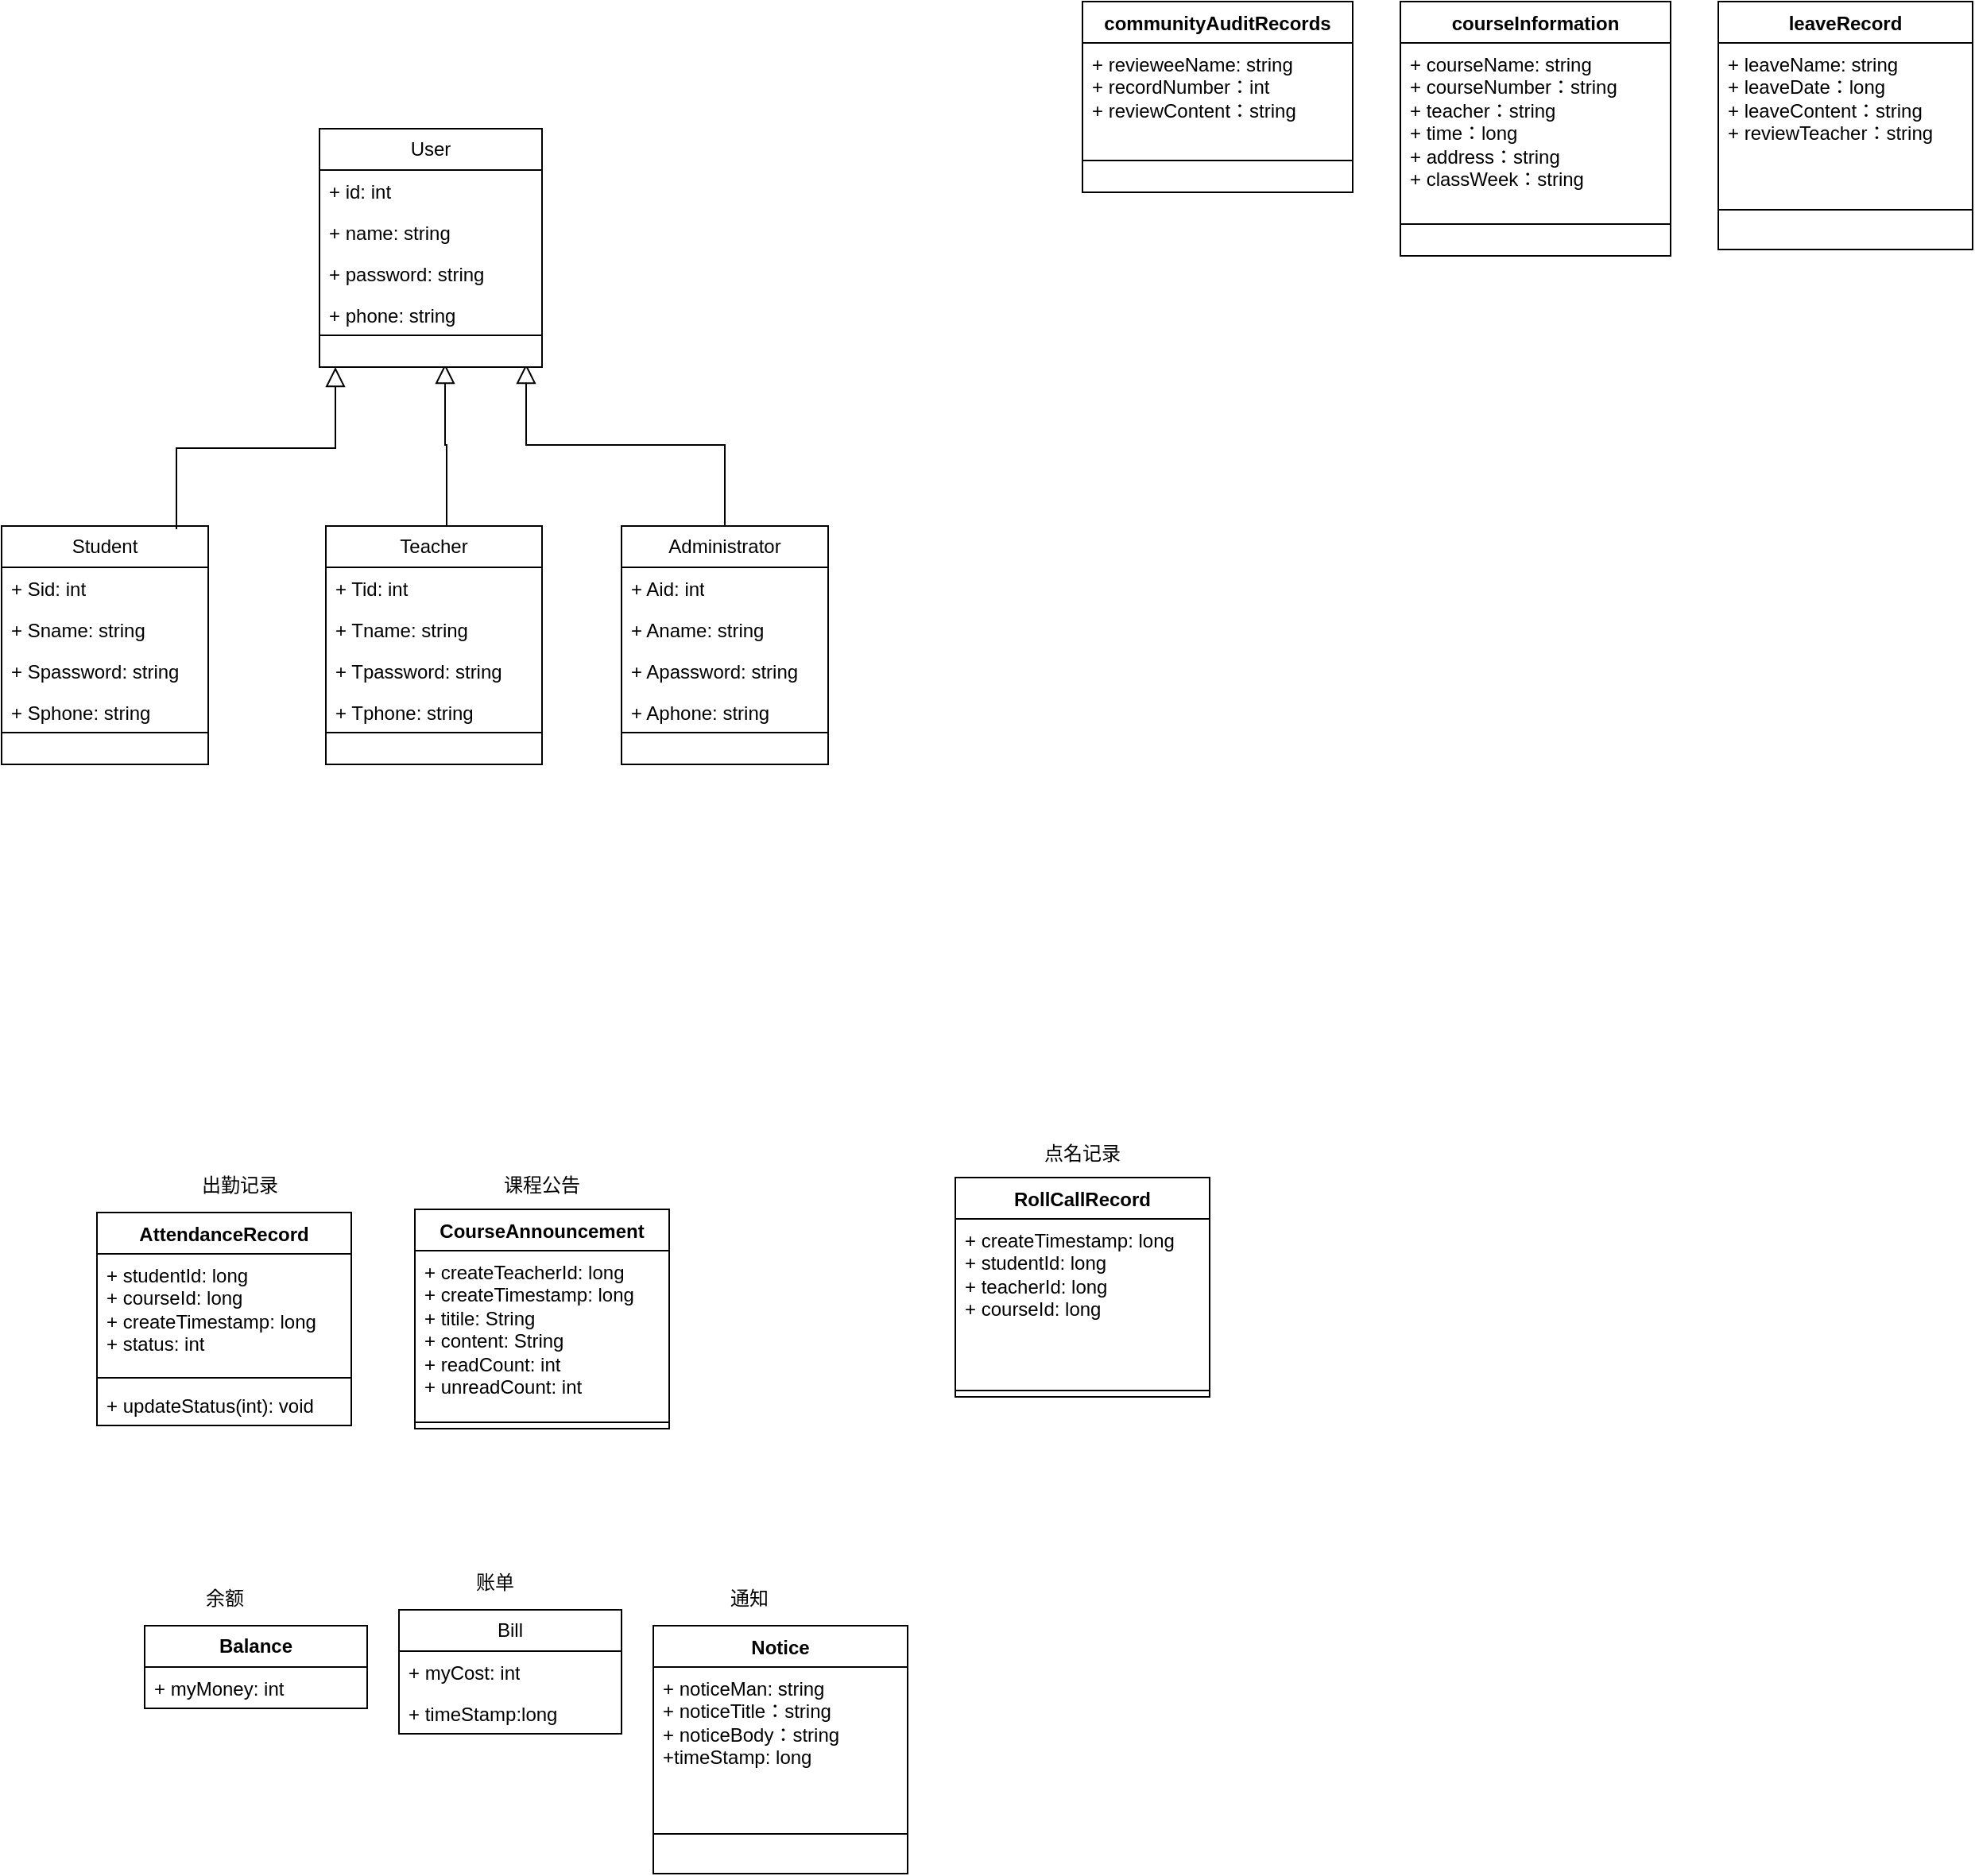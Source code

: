 <mxfile version="22.0.8" type="github">
  <diagram name="第 1 页" id="zIe4UrTv8okEE7L5FqvO">
    <mxGraphModel dx="161676" dy="1103" grid="1" gridSize="10" guides="1" tooltips="1" connect="1" arrows="1" fold="1" page="1" pageScale="1" pageWidth="160000" pageHeight="160000" math="0" shadow="0">
      <root>
        <mxCell id="0" />
        <mxCell id="1" parent="0" />
        <mxCell id="KUMDIYQyfbs7Eg68jW0B-5" value="communityAuditRecords" style="swimlane;fontStyle=1;align=center;verticalAlign=top;childLayout=stackLayout;horizontal=1;startSize=26;horizontalStack=0;resizeParent=1;resizeParentMax=0;resizeLast=0;collapsible=1;marginBottom=0;whiteSpace=wrap;html=1;" parent="1" vertex="1">
          <mxGeometry x="670" y="240" width="170" height="120" as="geometry" />
        </mxCell>
        <mxCell id="KUMDIYQyfbs7Eg68jW0B-6" value="+ revieweeName: string&lt;br&gt;+ recordNumber：int&lt;br&gt;+ reviewContent：string" style="text;strokeColor=none;fillColor=none;align=left;verticalAlign=top;spacingLeft=4;spacingRight=4;overflow=hidden;rotatable=0;points=[[0,0.5],[1,0.5]];portConstraint=eastwest;whiteSpace=wrap;html=1;" parent="KUMDIYQyfbs7Eg68jW0B-5" vertex="1">
          <mxGeometry y="26" width="170" height="54" as="geometry" />
        </mxCell>
        <mxCell id="KUMDIYQyfbs7Eg68jW0B-7" value="" style="line;strokeWidth=1;fillColor=none;align=left;verticalAlign=middle;spacingTop=-1;spacingLeft=3;spacingRight=3;rotatable=0;labelPosition=right;points=[];portConstraint=eastwest;strokeColor=inherit;" parent="KUMDIYQyfbs7Eg68jW0B-5" vertex="1">
          <mxGeometry y="80" width="170" height="40" as="geometry" />
        </mxCell>
        <mxCell id="aYIBOgwcTS0JizsvdwNX-2" value="AttendanceRecord" style="swimlane;fontStyle=1;align=center;verticalAlign=top;childLayout=stackLayout;horizontal=1;startSize=26;horizontalStack=0;resizeParent=1;resizeParentMax=0;resizeLast=0;collapsible=1;marginBottom=0;whiteSpace=wrap;html=1;" vertex="1" parent="1">
          <mxGeometry x="50" y="1002" width="160" height="134" as="geometry">
            <mxRectangle x="380" y="400" width="150" height="30" as="alternateBounds" />
          </mxGeometry>
        </mxCell>
        <mxCell id="aYIBOgwcTS0JizsvdwNX-3" value="&lt;div&gt;+ studentId: long&lt;/div&gt;&lt;div&gt;+ courseId: long&lt;/div&gt;&lt;div&gt;+ createTimestamp: long&lt;br&gt;&lt;/div&gt;&lt;div&gt;+ status: int&lt;br&gt;&lt;/div&gt;" style="text;strokeColor=none;fillColor=none;align=left;verticalAlign=top;spacingLeft=4;spacingRight=4;overflow=hidden;rotatable=0;points=[[0,0.5],[1,0.5]];portConstraint=eastwest;whiteSpace=wrap;html=1;" vertex="1" parent="aYIBOgwcTS0JizsvdwNX-2">
          <mxGeometry y="26" width="160" height="74" as="geometry" />
        </mxCell>
        <mxCell id="aYIBOgwcTS0JizsvdwNX-4" value="" style="line;strokeWidth=1;fillColor=none;align=left;verticalAlign=middle;spacingTop=-1;spacingLeft=3;spacingRight=3;rotatable=0;labelPosition=right;points=[];portConstraint=eastwest;strokeColor=inherit;" vertex="1" parent="aYIBOgwcTS0JizsvdwNX-2">
          <mxGeometry y="100" width="160" height="8" as="geometry" />
        </mxCell>
        <mxCell id="aYIBOgwcTS0JizsvdwNX-5" value="+ updateStatus(int): void" style="text;strokeColor=none;fillColor=none;align=left;verticalAlign=top;spacingLeft=4;spacingRight=4;overflow=hidden;rotatable=0;points=[[0,0.5],[1,0.5]];portConstraint=eastwest;whiteSpace=wrap;html=1;" vertex="1" parent="aYIBOgwcTS0JizsvdwNX-2">
          <mxGeometry y="108" width="160" height="26" as="geometry" />
        </mxCell>
        <mxCell id="KUMDIYQyfbs7Eg68jW0B-9" value="courseInformation" style="swimlane;fontStyle=1;align=center;verticalAlign=top;childLayout=stackLayout;horizontal=1;startSize=26;horizontalStack=0;resizeParent=1;resizeParentMax=0;resizeLast=0;collapsible=1;marginBottom=0;whiteSpace=wrap;html=1;" parent="1" vertex="1">
          <mxGeometry x="870" y="240" width="170" height="160" as="geometry" />
        </mxCell>
        <mxCell id="KUMDIYQyfbs7Eg68jW0B-10" value="+ courseName: string&lt;br&gt;+ courseNumber：string&lt;br&gt;+ teacher：string&lt;br&gt;+ time：long&lt;br&gt;+ address：string&lt;br&gt;+ classWeek：string" style="text;strokeColor=none;fillColor=none;align=left;verticalAlign=top;spacingLeft=4;spacingRight=4;overflow=hidden;rotatable=0;points=[[0,0.5],[1,0.5]];portConstraint=eastwest;whiteSpace=wrap;html=1;" parent="KUMDIYQyfbs7Eg68jW0B-9" vertex="1">
          <mxGeometry y="26" width="170" height="94" as="geometry" />
        </mxCell>
        <mxCell id="KUMDIYQyfbs7Eg68jW0B-11" value="" style="line;strokeWidth=1;fillColor=none;align=left;verticalAlign=middle;spacingTop=-1;spacingLeft=3;spacingRight=3;rotatable=0;labelPosition=right;points=[];portConstraint=eastwest;strokeColor=inherit;" parent="KUMDIYQyfbs7Eg68jW0B-9" vertex="1">
          <mxGeometry y="120" width="170" height="40" as="geometry" />
        </mxCell>
        <mxCell id="aYIBOgwcTS0JizsvdwNX-6" value="CourseAnnouncement" style="swimlane;fontStyle=1;align=center;verticalAlign=top;childLayout=stackLayout;horizontal=1;startSize=26;horizontalStack=0;resizeParent=1;resizeParentMax=0;resizeLast=0;collapsible=1;marginBottom=0;whiteSpace=wrap;html=1;" vertex="1" parent="1">
          <mxGeometry x="250" y="1000" width="160" height="138" as="geometry" />
        </mxCell>
        <mxCell id="aYIBOgwcTS0JizsvdwNX-7" value="&lt;div&gt;+ createTeacherId: long&lt;/div&gt;&lt;div&gt;+ createTimestamp: long&lt;br&gt;&lt;/div&gt;&lt;div&gt;+ titile: String&lt;/div&gt;&lt;div&gt;+ content: String&lt;/div&gt;&lt;div&gt;+ readCount: int&lt;/div&gt;&lt;div&gt;+ unreadCount: int&lt;br&gt;&lt;/div&gt;" style="text;strokeColor=none;fillColor=none;align=left;verticalAlign=top;spacingLeft=4;spacingRight=4;overflow=hidden;rotatable=0;points=[[0,0.5],[1,0.5]];portConstraint=eastwest;whiteSpace=wrap;html=1;" vertex="1" parent="aYIBOgwcTS0JizsvdwNX-6">
          <mxGeometry y="26" width="160" height="104" as="geometry" />
        </mxCell>
        <mxCell id="aYIBOgwcTS0JizsvdwNX-8" value="" style="line;strokeWidth=1;fillColor=none;align=left;verticalAlign=middle;spacingTop=-1;spacingLeft=3;spacingRight=3;rotatable=0;labelPosition=right;points=[];portConstraint=eastwest;strokeColor=inherit;" vertex="1" parent="aYIBOgwcTS0JizsvdwNX-6">
          <mxGeometry y="130" width="160" height="8" as="geometry" />
        </mxCell>
        <mxCell id="KUMDIYQyfbs7Eg68jW0B-13" value="leaveRecord" style="swimlane;fontStyle=1;align=center;verticalAlign=top;childLayout=stackLayout;horizontal=1;startSize=26;horizontalStack=0;resizeParent=1;resizeParentMax=0;resizeLast=0;collapsible=1;marginBottom=0;whiteSpace=wrap;html=1;" parent="1" vertex="1">
          <mxGeometry x="1070" y="240" width="160" height="156" as="geometry" />
        </mxCell>
        <mxCell id="KUMDIYQyfbs7Eg68jW0B-14" value="+ leaveName: string&lt;br&gt;+ leaveDate：long&lt;br&gt;+ leaveContent：string&lt;br&gt;+ reviewTeacher：string" style="text;strokeColor=none;fillColor=none;align=left;verticalAlign=top;spacingLeft=4;spacingRight=4;overflow=hidden;rotatable=0;points=[[0,0.5],[1,0.5]];portConstraint=eastwest;whiteSpace=wrap;html=1;" parent="KUMDIYQyfbs7Eg68jW0B-13" vertex="1">
          <mxGeometry y="26" width="160" height="80" as="geometry" />
        </mxCell>
        <mxCell id="KUMDIYQyfbs7Eg68jW0B-15" value="" style="line;strokeWidth=1;fillColor=none;align=left;verticalAlign=middle;spacingTop=-1;spacingLeft=3;spacingRight=3;rotatable=0;labelPosition=right;points=[];portConstraint=eastwest;strokeColor=inherit;" parent="KUMDIYQyfbs7Eg68jW0B-13" vertex="1">
          <mxGeometry y="106" width="160" height="50" as="geometry" />
        </mxCell>
        <mxCell id="TnlQ_fzhqbLtlJ6JSV3w-5" value="&lt;b&gt;Balance&lt;/b&gt;" style="swimlane;fontStyle=0;childLayout=stackLayout;horizontal=1;startSize=26;fillColor=none;horizontalStack=0;resizeParent=1;resizeParentMax=0;resizeLast=0;collapsible=1;marginBottom=0;whiteSpace=wrap;html=1;" vertex="1" parent="1">
          <mxGeometry x="80" y="1262" width="140" height="52" as="geometry" />
        </mxCell>
        <mxCell id="TnlQ_fzhqbLtlJ6JSV3w-6" value="+ myMoney: int" style="text;strokeColor=none;fillColor=none;align=left;verticalAlign=top;spacingLeft=4;spacingRight=4;overflow=hidden;rotatable=0;points=[[0,0.5],[1,0.5]];portConstraint=eastwest;whiteSpace=wrap;html=1;" vertex="1" parent="TnlQ_fzhqbLtlJ6JSV3w-5">
          <mxGeometry y="26" width="140" height="26" as="geometry" />
        </mxCell>
        <mxCell id="aYIBOgwcTS0JizsvdwNX-10" value="RollCallRecord" style="swimlane;fontStyle=1;align=center;verticalAlign=top;childLayout=stackLayout;horizontal=1;startSize=26;horizontalStack=0;resizeParent=1;resizeParentMax=0;resizeLast=0;collapsible=1;marginBottom=0;whiteSpace=wrap;html=1;" vertex="1" parent="1">
          <mxGeometry x="590" y="980" width="160" height="138" as="geometry" />
        </mxCell>
        <mxCell id="aYIBOgwcTS0JizsvdwNX-11" value="&lt;div&gt;+ createTimestamp: long&lt;/div&gt;&lt;div&gt;+ studentId: long&lt;/div&gt;&lt;div&gt;+ teacherId: long&lt;/div&gt;&lt;div&gt;+ courseId: long&lt;/div&gt;" style="text;strokeColor=none;fillColor=none;align=left;verticalAlign=top;spacingLeft=4;spacingRight=4;overflow=hidden;rotatable=0;points=[[0,0.5],[1,0.5]];portConstraint=eastwest;whiteSpace=wrap;html=1;" vertex="1" parent="aYIBOgwcTS0JizsvdwNX-10">
          <mxGeometry y="26" width="160" height="104" as="geometry" />
        </mxCell>
        <mxCell id="aYIBOgwcTS0JizsvdwNX-12" value="" style="line;strokeWidth=1;fillColor=none;align=left;verticalAlign=middle;spacingTop=-1;spacingLeft=3;spacingRight=3;rotatable=0;labelPosition=right;points=[];portConstraint=eastwest;strokeColor=inherit;" vertex="1" parent="aYIBOgwcTS0JizsvdwNX-10">
          <mxGeometry y="130" width="160" height="8" as="geometry" />
        </mxCell>
        <mxCell id="TnlQ_fzhqbLtlJ6JSV3w-9" value="Bill" style="swimlane;fontStyle=0;childLayout=stackLayout;horizontal=1;startSize=26;fillColor=none;horizontalStack=0;resizeParent=1;resizeParentMax=0;resizeLast=0;collapsible=1;marginBottom=0;whiteSpace=wrap;html=1;" vertex="1" parent="1">
          <mxGeometry x="240" y="1252" width="140" height="78" as="geometry" />
        </mxCell>
        <mxCell id="TnlQ_fzhqbLtlJ6JSV3w-10" value="+ myCost: int" style="text;strokeColor=none;fillColor=none;align=left;verticalAlign=top;spacingLeft=4;spacingRight=4;overflow=hidden;rotatable=0;points=[[0,0.5],[1,0.5]];portConstraint=eastwest;whiteSpace=wrap;html=1;" vertex="1" parent="TnlQ_fzhqbLtlJ6JSV3w-9">
          <mxGeometry y="26" width="140" height="26" as="geometry" />
        </mxCell>
        <mxCell id="TnlQ_fzhqbLtlJ6JSV3w-11" value="+ timeStamp:long" style="text;strokeColor=none;fillColor=none;align=left;verticalAlign=top;spacingLeft=4;spacingRight=4;overflow=hidden;rotatable=0;points=[[0,0.5],[1,0.5]];portConstraint=eastwest;whiteSpace=wrap;html=1;" vertex="1" parent="TnlQ_fzhqbLtlJ6JSV3w-9">
          <mxGeometry y="52" width="140" height="26" as="geometry" />
        </mxCell>
        <mxCell id="aYIBOgwcTS0JizsvdwNX-14" value="出勤记录" style="text;html=1;strokeColor=none;fillColor=none;align=center;verticalAlign=middle;whiteSpace=wrap;rounded=0;" vertex="1" parent="1">
          <mxGeometry x="110" y="970" width="60" height="30" as="geometry" />
        </mxCell>
        <mxCell id="TnlQ_fzhqbLtlJ6JSV3w-24" value="Notice" style="swimlane;fontStyle=1;align=center;verticalAlign=top;childLayout=stackLayout;horizontal=1;startSize=26;horizontalStack=0;resizeParent=1;resizeParentMax=0;resizeLast=0;collapsible=1;marginBottom=0;whiteSpace=wrap;html=1;" vertex="1" parent="1">
          <mxGeometry x="400" y="1262" width="160" height="156" as="geometry" />
        </mxCell>
        <mxCell id="TnlQ_fzhqbLtlJ6JSV3w-25" value="+ noticeMan: string&lt;br&gt;+ noticeTitle：string&lt;br&gt;+ noticeBody：string&lt;br&gt;+timeStamp: long" style="text;strokeColor=none;fillColor=none;align=left;verticalAlign=top;spacingLeft=4;spacingRight=4;overflow=hidden;rotatable=0;points=[[0,0.5],[1,0.5]];portConstraint=eastwest;whiteSpace=wrap;html=1;" vertex="1" parent="TnlQ_fzhqbLtlJ6JSV3w-24">
          <mxGeometry y="26" width="160" height="80" as="geometry" />
        </mxCell>
        <mxCell id="TnlQ_fzhqbLtlJ6JSV3w-26" value="" style="line;strokeWidth=1;fillColor=none;align=left;verticalAlign=middle;spacingTop=-1;spacingLeft=3;spacingRight=3;rotatable=0;labelPosition=right;points=[];portConstraint=eastwest;strokeColor=inherit;" vertex="1" parent="TnlQ_fzhqbLtlJ6JSV3w-24">
          <mxGeometry y="106" width="160" height="50" as="geometry" />
        </mxCell>
        <mxCell id="aYIBOgwcTS0JizsvdwNX-15" value="课程公告" style="text;html=1;strokeColor=none;fillColor=none;align=center;verticalAlign=middle;whiteSpace=wrap;rounded=0;" vertex="1" parent="1">
          <mxGeometry x="300" y="970" width="60" height="30" as="geometry" />
        </mxCell>
        <mxCell id="aYIBOgwcTS0JizsvdwNX-16" value="点名记录" style="text;html=1;strokeColor=none;fillColor=none;align=center;verticalAlign=middle;whiteSpace=wrap;rounded=0;" vertex="1" parent="1">
          <mxGeometry x="640" y="950" width="60" height="30" as="geometry" />
        </mxCell>
        <mxCell id="TnlQ_fzhqbLtlJ6JSV3w-27" value="余额" style="text;html=1;align=center;verticalAlign=middle;resizable=0;points=[];autosize=1;strokeColor=none;fillColor=none;" vertex="1" parent="1">
          <mxGeometry x="105" y="1230" width="50" height="30" as="geometry" />
        </mxCell>
        <mxCell id="TnlQ_fzhqbLtlJ6JSV3w-28" value="账单" style="text;html=1;align=center;verticalAlign=middle;resizable=0;points=[];autosize=1;strokeColor=none;fillColor=none;" vertex="1" parent="1">
          <mxGeometry x="275" y="1220" width="50" height="30" as="geometry" />
        </mxCell>
        <mxCell id="TnlQ_fzhqbLtlJ6JSV3w-29" value="通知" style="text;html=1;align=center;verticalAlign=middle;resizable=0;points=[];autosize=1;strokeColor=none;fillColor=none;" vertex="1" parent="1">
          <mxGeometry x="435" y="1230" width="50" height="30" as="geometry" />
        </mxCell>
        <mxCell id="V1L4mzFqISoj9rcl3Flj-1" value="" style="endArrow=block;endSize=10;endFill=0;shadow=0;strokeWidth=1;rounded=0;edgeStyle=elbowEdgeStyle;elbow=vertical;" edge="1" parent="1">
          <mxGeometry width="160" relative="1" as="geometry">
            <mxPoint x="100" y="572" as="sourcePoint" />
            <mxPoint x="200" y="470" as="targetPoint" />
          </mxGeometry>
        </mxCell>
        <mxCell id="V1L4mzFqISoj9rcl3Flj-2" value="" style="endArrow=block;endSize=10;endFill=0;shadow=0;strokeWidth=1;rounded=0;edgeStyle=elbowEdgeStyle;elbow=vertical;" edge="1" parent="1" source="V1L4mzFqISoj9rcl3Flj-14">
          <mxGeometry width="160" relative="1" as="geometry">
            <mxPoint x="430" y="570" as="sourcePoint" />
            <mxPoint x="320" y="468" as="targetPoint" />
          </mxGeometry>
        </mxCell>
        <mxCell id="V1L4mzFqISoj9rcl3Flj-3" value="User" style="swimlane;fontStyle=0;childLayout=stackLayout;horizontal=1;startSize=26;fillColor=none;horizontalStack=0;resizeParent=1;resizeParentMax=0;resizeLast=0;collapsible=1;marginBottom=0;whiteSpace=wrap;html=1;" vertex="1" parent="1">
          <mxGeometry x="190" y="320" width="140" height="130" as="geometry" />
        </mxCell>
        <mxCell id="V1L4mzFqISoj9rcl3Flj-4" value="+ id: int" style="text;strokeColor=none;fillColor=none;align=left;verticalAlign=top;spacingLeft=4;spacingRight=4;overflow=hidden;rotatable=0;points=[[0,0.5],[1,0.5]];portConstraint=eastwest;whiteSpace=wrap;html=1;" vertex="1" parent="V1L4mzFqISoj9rcl3Flj-3">
          <mxGeometry y="26" width="140" height="26" as="geometry" />
        </mxCell>
        <mxCell id="V1L4mzFqISoj9rcl3Flj-5" value="+ name: string" style="text;strokeColor=none;fillColor=none;align=left;verticalAlign=top;spacingLeft=4;spacingRight=4;overflow=hidden;rotatable=0;points=[[0,0.5],[1,0.5]];portConstraint=eastwest;whiteSpace=wrap;html=1;" vertex="1" parent="V1L4mzFqISoj9rcl3Flj-3">
          <mxGeometry y="52" width="140" height="26" as="geometry" />
        </mxCell>
        <mxCell id="V1L4mzFqISoj9rcl3Flj-6" value="+ password: string" style="text;strokeColor=none;fillColor=none;align=left;verticalAlign=top;spacingLeft=4;spacingRight=4;overflow=hidden;rotatable=0;points=[[0,0.5],[1,0.5]];portConstraint=eastwest;whiteSpace=wrap;html=1;" vertex="1" parent="V1L4mzFqISoj9rcl3Flj-3">
          <mxGeometry y="78" width="140" height="26" as="geometry" />
        </mxCell>
        <mxCell id="V1L4mzFqISoj9rcl3Flj-7" value="+ phone: string" style="text;strokeColor=none;fillColor=none;align=left;verticalAlign=top;spacingLeft=4;spacingRight=4;overflow=hidden;rotatable=0;points=[[0,0.5],[1,0.5]];portConstraint=eastwest;whiteSpace=wrap;html=1;" vertex="1" parent="V1L4mzFqISoj9rcl3Flj-3">
          <mxGeometry y="104" width="140" height="26" as="geometry" />
        </mxCell>
        <mxCell id="V1L4mzFqISoj9rcl3Flj-8" value="Student" style="swimlane;fontStyle=0;childLayout=stackLayout;horizontal=1;startSize=26;fillColor=none;horizontalStack=0;resizeParent=1;resizeParentMax=0;resizeLast=0;collapsible=1;marginBottom=0;whiteSpace=wrap;html=1;" vertex="1" parent="1">
          <mxGeometry x="-10" y="570" width="130" height="130" as="geometry" />
        </mxCell>
        <mxCell id="V1L4mzFqISoj9rcl3Flj-9" value="+ Sid: int" style="text;strokeColor=none;fillColor=none;align=left;verticalAlign=top;spacingLeft=4;spacingRight=4;overflow=hidden;rotatable=0;points=[[0,0.5],[1,0.5]];portConstraint=eastwest;whiteSpace=wrap;html=1;" vertex="1" parent="V1L4mzFqISoj9rcl3Flj-8">
          <mxGeometry y="26" width="130" height="26" as="geometry" />
        </mxCell>
        <mxCell id="V1L4mzFqISoj9rcl3Flj-10" value="+ Sname: string" style="text;strokeColor=none;fillColor=none;align=left;verticalAlign=top;spacingLeft=4;spacingRight=4;overflow=hidden;rotatable=0;points=[[0,0.5],[1,0.5]];portConstraint=eastwest;whiteSpace=wrap;html=1;" vertex="1" parent="V1L4mzFqISoj9rcl3Flj-8">
          <mxGeometry y="52" width="130" height="26" as="geometry" />
        </mxCell>
        <mxCell id="V1L4mzFqISoj9rcl3Flj-11" value="+ Spassword: string" style="text;strokeColor=none;fillColor=none;align=left;verticalAlign=top;spacingLeft=4;spacingRight=4;overflow=hidden;rotatable=0;points=[[0,0.5],[1,0.5]];portConstraint=eastwest;whiteSpace=wrap;html=1;" vertex="1" parent="V1L4mzFqISoj9rcl3Flj-8">
          <mxGeometry y="78" width="130" height="26" as="geometry" />
        </mxCell>
        <mxCell id="V1L4mzFqISoj9rcl3Flj-12" value="+ Sphone: string" style="text;strokeColor=none;fillColor=none;align=left;verticalAlign=top;spacingLeft=4;spacingRight=4;overflow=hidden;rotatable=0;points=[[0,0.5],[1,0.5]];portConstraint=eastwest;whiteSpace=wrap;html=1;" vertex="1" parent="V1L4mzFqISoj9rcl3Flj-8">
          <mxGeometry y="104" width="130" height="26" as="geometry" />
        </mxCell>
        <mxCell id="V1L4mzFqISoj9rcl3Flj-13" value="" style="endArrow=block;endSize=10;endFill=0;shadow=0;strokeWidth=1;rounded=0;edgeStyle=elbowEdgeStyle;elbow=vertical;" edge="1" parent="1" target="V1L4mzFqISoj9rcl3Flj-14">
          <mxGeometry width="160" relative="1" as="geometry">
            <mxPoint x="430" y="570" as="sourcePoint" />
            <mxPoint x="320" y="468" as="targetPoint" />
          </mxGeometry>
        </mxCell>
        <mxCell id="V1L4mzFqISoj9rcl3Flj-14" value="Administrator" style="swimlane;fontStyle=0;childLayout=stackLayout;horizontal=1;startSize=26;fillColor=none;horizontalStack=0;resizeParent=1;resizeParentMax=0;resizeLast=0;collapsible=1;marginBottom=0;whiteSpace=wrap;html=1;" vertex="1" parent="1">
          <mxGeometry x="380" y="570" width="130" height="130" as="geometry" />
        </mxCell>
        <mxCell id="V1L4mzFqISoj9rcl3Flj-15" value="+ Aid: int" style="text;strokeColor=none;fillColor=none;align=left;verticalAlign=top;spacingLeft=4;spacingRight=4;overflow=hidden;rotatable=0;points=[[0,0.5],[1,0.5]];portConstraint=eastwest;whiteSpace=wrap;html=1;" vertex="1" parent="V1L4mzFqISoj9rcl3Flj-14">
          <mxGeometry y="26" width="130" height="26" as="geometry" />
        </mxCell>
        <mxCell id="V1L4mzFqISoj9rcl3Flj-16" value="+ Aname: string" style="text;strokeColor=none;fillColor=none;align=left;verticalAlign=top;spacingLeft=4;spacingRight=4;overflow=hidden;rotatable=0;points=[[0,0.5],[1,0.5]];portConstraint=eastwest;whiteSpace=wrap;html=1;" vertex="1" parent="V1L4mzFqISoj9rcl3Flj-14">
          <mxGeometry y="52" width="130" height="26" as="geometry" />
        </mxCell>
        <mxCell id="V1L4mzFqISoj9rcl3Flj-17" value="+ Apassword: string" style="text;strokeColor=none;fillColor=none;align=left;verticalAlign=top;spacingLeft=4;spacingRight=4;overflow=hidden;rotatable=0;points=[[0,0.5],[1,0.5]];portConstraint=eastwest;whiteSpace=wrap;html=1;" vertex="1" parent="V1L4mzFqISoj9rcl3Flj-14">
          <mxGeometry y="78" width="130" height="26" as="geometry" />
        </mxCell>
        <mxCell id="V1L4mzFqISoj9rcl3Flj-18" value="+ Aphone: string" style="text;strokeColor=none;fillColor=none;align=left;verticalAlign=top;spacingLeft=4;spacingRight=4;overflow=hidden;rotatable=0;points=[[0,0.5],[1,0.5]];portConstraint=eastwest;whiteSpace=wrap;html=1;" vertex="1" parent="V1L4mzFqISoj9rcl3Flj-14">
          <mxGeometry y="104" width="130" height="26" as="geometry" />
        </mxCell>
        <mxCell id="V1L4mzFqISoj9rcl3Flj-19" value="" style="endArrow=block;endSize=10;endFill=0;shadow=0;strokeWidth=1;rounded=0;edgeStyle=elbowEdgeStyle;elbow=vertical;" edge="1" parent="1">
          <mxGeometry width="160" relative="1" as="geometry">
            <mxPoint x="270" y="570" as="sourcePoint" />
            <mxPoint x="269" y="468" as="targetPoint" />
          </mxGeometry>
        </mxCell>
        <mxCell id="V1L4mzFqISoj9rcl3Flj-20" value="Teacher" style="swimlane;fontStyle=0;childLayout=stackLayout;horizontal=1;startSize=26;fillColor=none;horizontalStack=0;resizeParent=1;resizeParentMax=0;resizeLast=0;collapsible=1;marginBottom=0;whiteSpace=wrap;html=1;" vertex="1" parent="1">
          <mxGeometry x="194" y="570" width="136" height="130" as="geometry" />
        </mxCell>
        <mxCell id="V1L4mzFqISoj9rcl3Flj-21" value="+ Tid: int" style="text;strokeColor=none;fillColor=none;align=left;verticalAlign=top;spacingLeft=4;spacingRight=4;overflow=hidden;rotatable=0;points=[[0,0.5],[1,0.5]];portConstraint=eastwest;whiteSpace=wrap;html=1;" vertex="1" parent="V1L4mzFqISoj9rcl3Flj-20">
          <mxGeometry y="26" width="136" height="26" as="geometry" />
        </mxCell>
        <mxCell id="V1L4mzFqISoj9rcl3Flj-22" value="+ Tname: string" style="text;strokeColor=none;fillColor=none;align=left;verticalAlign=top;spacingLeft=4;spacingRight=4;overflow=hidden;rotatable=0;points=[[0,0.5],[1,0.5]];portConstraint=eastwest;whiteSpace=wrap;html=1;" vertex="1" parent="V1L4mzFqISoj9rcl3Flj-20">
          <mxGeometry y="52" width="136" height="26" as="geometry" />
        </mxCell>
        <mxCell id="V1L4mzFqISoj9rcl3Flj-23" value="+ Tpassword: string" style="text;strokeColor=none;fillColor=none;align=left;verticalAlign=top;spacingLeft=4;spacingRight=4;overflow=hidden;rotatable=0;points=[[0,0.5],[1,0.5]];portConstraint=eastwest;whiteSpace=wrap;html=1;" vertex="1" parent="V1L4mzFqISoj9rcl3Flj-20">
          <mxGeometry y="78" width="136" height="26" as="geometry" />
        </mxCell>
        <mxCell id="V1L4mzFqISoj9rcl3Flj-24" value="+ Tphone: string" style="text;strokeColor=none;fillColor=none;align=left;verticalAlign=top;spacingLeft=4;spacingRight=4;overflow=hidden;rotatable=0;points=[[0,0.5],[1,0.5]];portConstraint=eastwest;whiteSpace=wrap;html=1;" vertex="1" parent="V1L4mzFqISoj9rcl3Flj-20">
          <mxGeometry y="104" width="136" height="26" as="geometry" />
        </mxCell>
        <mxCell id="V1L4mzFqISoj9rcl3Flj-25" value="" style="rounded=0;whiteSpace=wrap;html=1;" vertex="1" parent="1">
          <mxGeometry x="-10" y="700" width="130" height="20" as="geometry" />
        </mxCell>
        <mxCell id="V1L4mzFqISoj9rcl3Flj-26" value="" style="rounded=0;whiteSpace=wrap;html=1;" vertex="1" parent="1">
          <mxGeometry x="194" y="700" width="136" height="20" as="geometry" />
        </mxCell>
        <mxCell id="V1L4mzFqISoj9rcl3Flj-27" value="" style="rounded=0;whiteSpace=wrap;html=1;" vertex="1" parent="1">
          <mxGeometry x="380" y="700" width="130" height="20" as="geometry" />
        </mxCell>
        <mxCell id="V1L4mzFqISoj9rcl3Flj-28" value="" style="rounded=0;whiteSpace=wrap;html=1;" vertex="1" parent="1">
          <mxGeometry x="190" y="450" width="140" height="20" as="geometry" />
        </mxCell>
      </root>
    </mxGraphModel>
  </diagram>
</mxfile>
